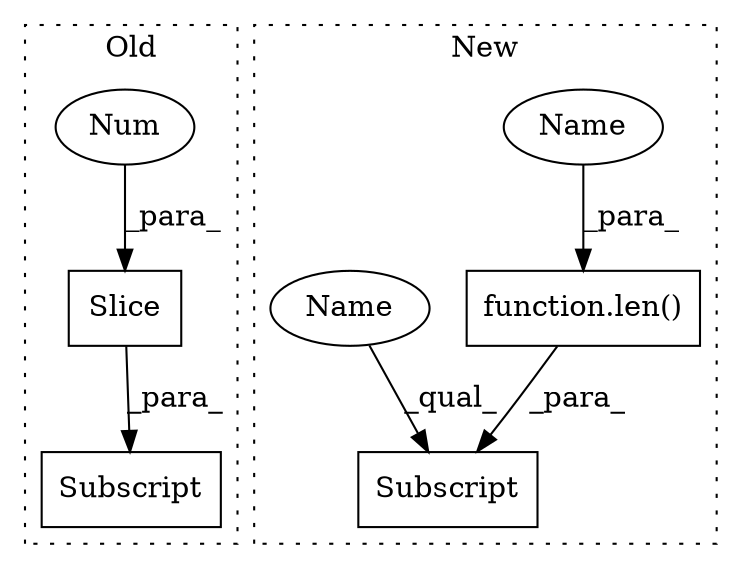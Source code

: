 digraph G {
subgraph cluster0 {
1 [label="Slice" a="80" s="1748" l="2" shape="box"];
3 [label="Num" a="76" s="1748" l="1" shape="ellipse"];
4 [label="Subscript" a="63" s="1729,0" l="22,0" shape="box"];
label = "Old";
style="dotted";
}
subgraph cluster1 {
2 [label="Subscript" a="63" s="1517,0" l="21,0" shape="box"];
5 [label="function.len()" a="75" s="1461,1483" l="4,1" shape="box"];
6 [label="Name" a="87" s="1465" l="18" shape="ellipse"];
7 [label="Name" a="87" s="1517" l="18" shape="ellipse"];
label = "New";
style="dotted";
}
1 -> 4 [label="_para_"];
3 -> 1 [label="_para_"];
5 -> 2 [label="_para_"];
6 -> 5 [label="_para_"];
7 -> 2 [label="_qual_"];
}